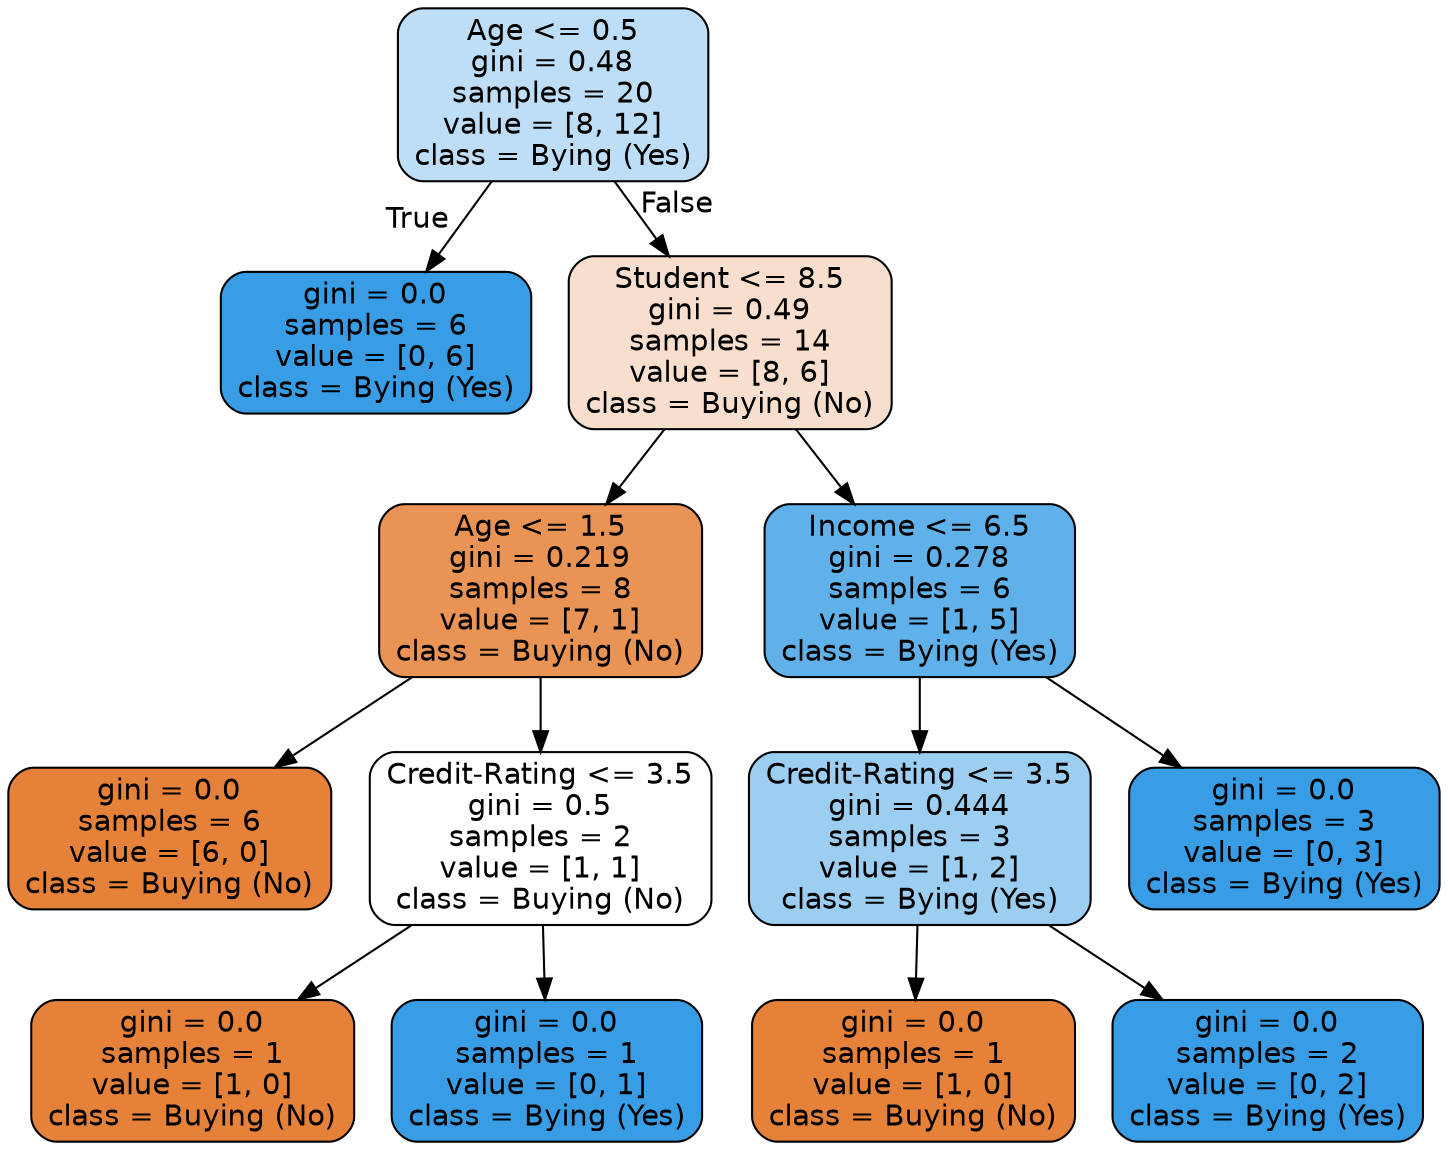 digraph Tree {
node [shape=box, style="filled, rounded", color="black", fontname=helvetica] ;
edge [fontname=helvetica] ;
0 [label="Age <= 0.5\ngini = 0.48\nsamples = 20\nvalue = [8, 12]\nclass = Bying (Yes)", fillcolor="#399de555"] ;
1 [label="gini = 0.0\nsamples = 6\nvalue = [0, 6]\nclass = Bying (Yes)", fillcolor="#399de5ff"] ;
0 -> 1 [labeldistance=2.5, labelangle=45, headlabel="True"] ;
2 [label="Student <= 8.5\ngini = 0.49\nsamples = 14\nvalue = [8, 6]\nclass = Buying (No)", fillcolor="#e5813940"] ;
0 -> 2 [labeldistance=2.5, labelangle=-45, headlabel="False"] ;
3 [label="Age <= 1.5\ngini = 0.219\nsamples = 8\nvalue = [7, 1]\nclass = Buying (No)", fillcolor="#e58139db"] ;
2 -> 3 ;
4 [label="gini = 0.0\nsamples = 6\nvalue = [6, 0]\nclass = Buying (No)", fillcolor="#e58139ff"] ;
3 -> 4 ;
5 [label="Credit-Rating <= 3.5\ngini = 0.5\nsamples = 2\nvalue = [1, 1]\nclass = Buying (No)", fillcolor="#e5813900"] ;
3 -> 5 ;
6 [label="gini = 0.0\nsamples = 1\nvalue = [1, 0]\nclass = Buying (No)", fillcolor="#e58139ff"] ;
5 -> 6 ;
7 [label="gini = 0.0\nsamples = 1\nvalue = [0, 1]\nclass = Bying (Yes)", fillcolor="#399de5ff"] ;
5 -> 7 ;
8 [label="Income <= 6.5\ngini = 0.278\nsamples = 6\nvalue = [1, 5]\nclass = Bying (Yes)", fillcolor="#399de5cc"] ;
2 -> 8 ;
9 [label="Credit-Rating <= 3.5\ngini = 0.444\nsamples = 3\nvalue = [1, 2]\nclass = Bying (Yes)", fillcolor="#399de57f"] ;
8 -> 9 ;
10 [label="gini = 0.0\nsamples = 1\nvalue = [1, 0]\nclass = Buying (No)", fillcolor="#e58139ff"] ;
9 -> 10 ;
11 [label="gini = 0.0\nsamples = 2\nvalue = [0, 2]\nclass = Bying (Yes)", fillcolor="#399de5ff"] ;
9 -> 11 ;
12 [label="gini = 0.0\nsamples = 3\nvalue = [0, 3]\nclass = Bying (Yes)", fillcolor="#399de5ff"] ;
8 -> 12 ;
}
